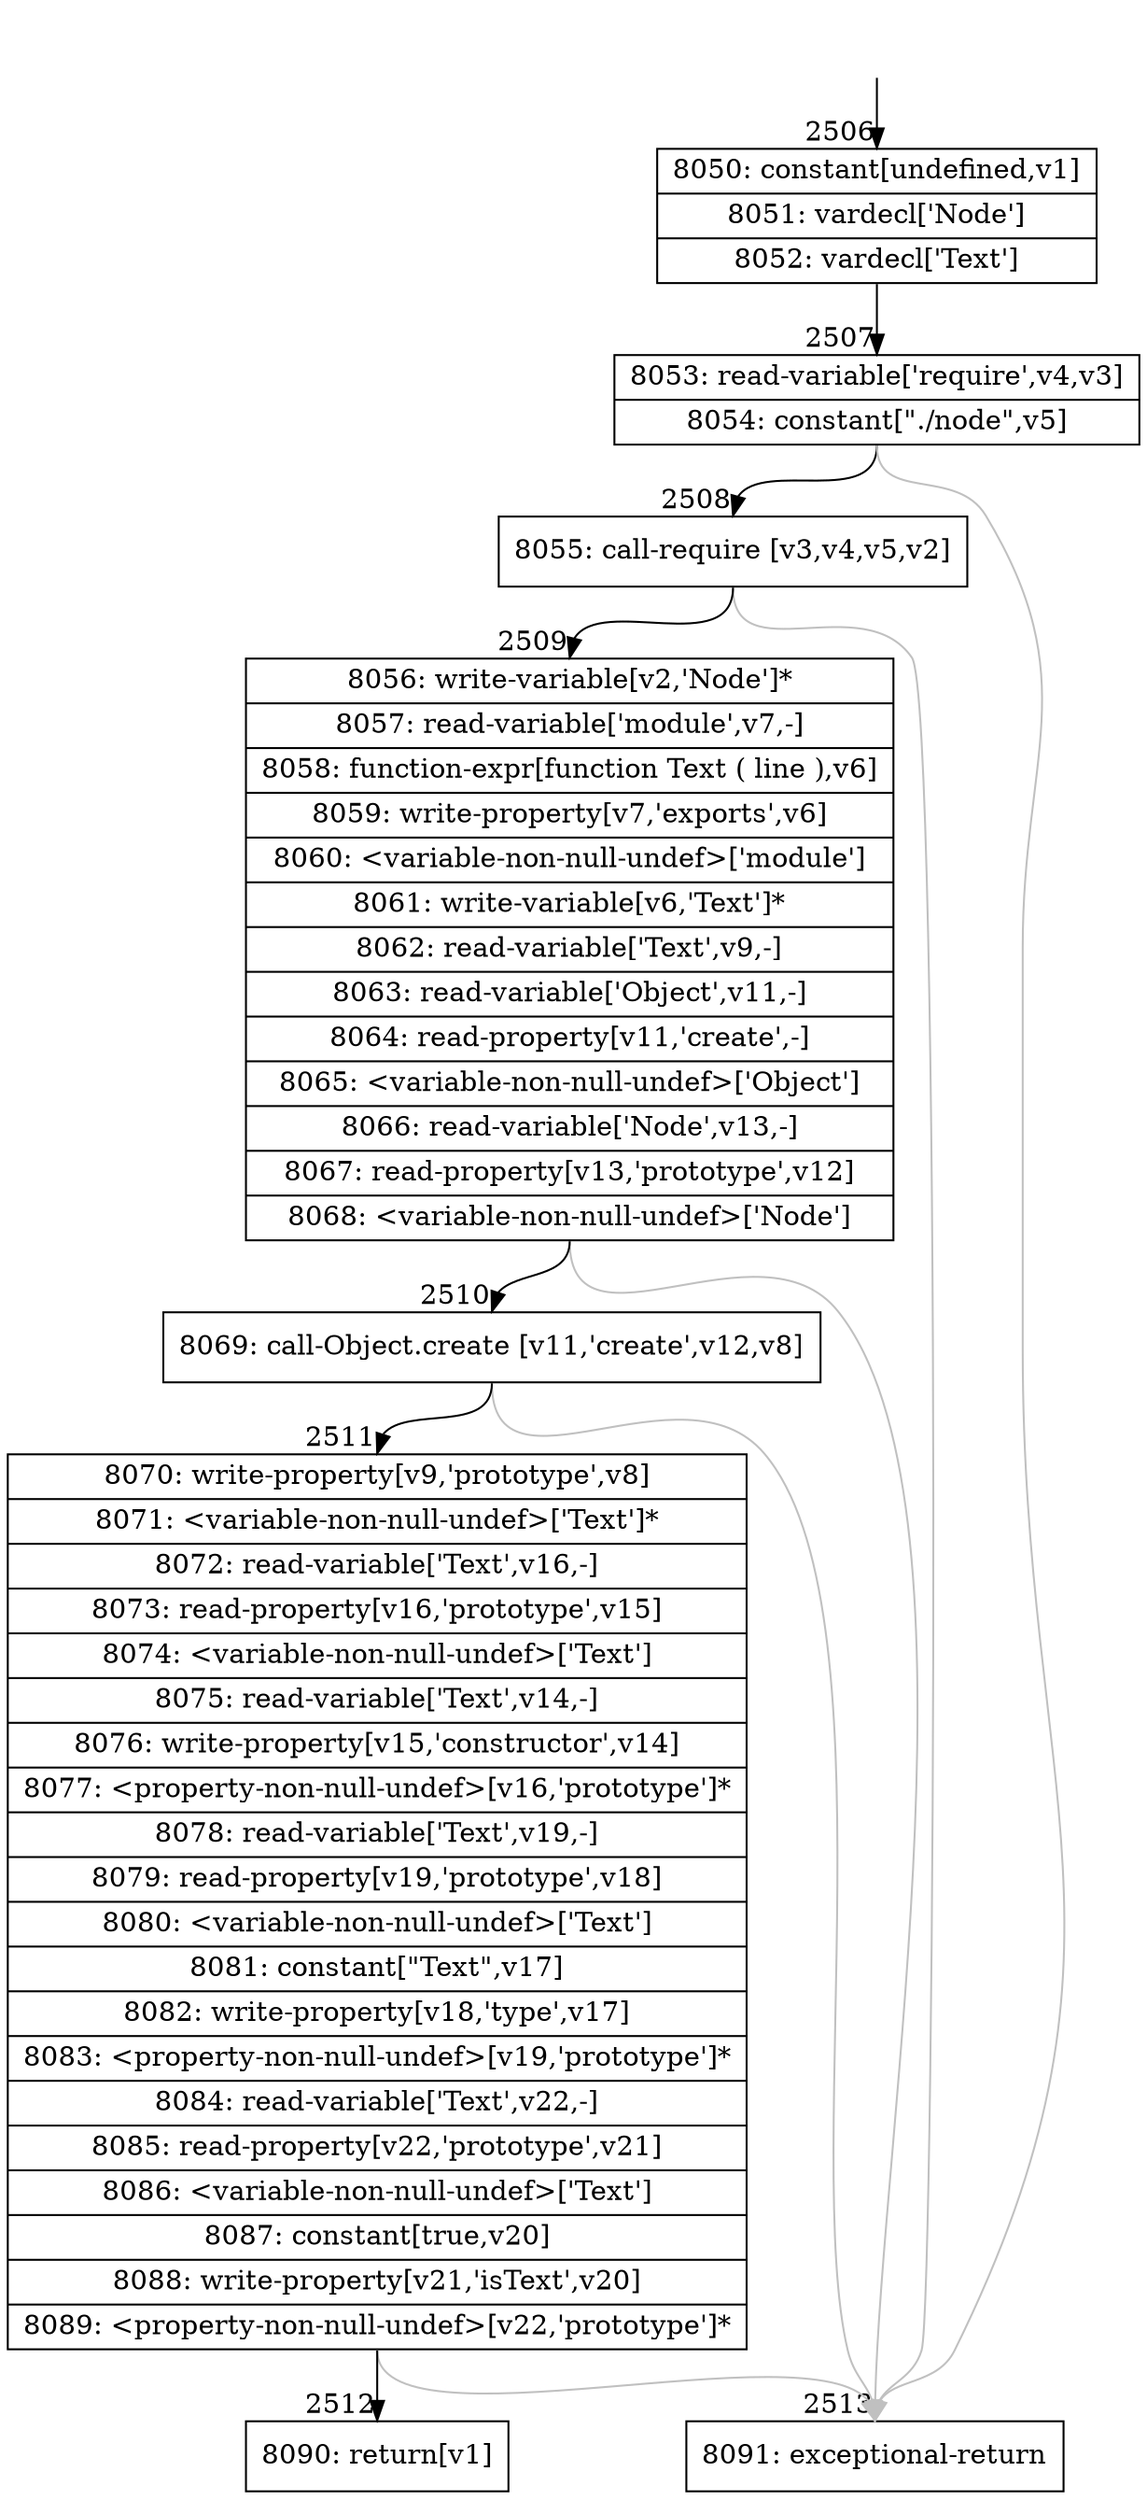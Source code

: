 digraph {
rankdir="TD"
BB_entry152[shape=none,label=""];
BB_entry152 -> BB2506 [tailport=s, headport=n, headlabel="    2506"]
BB2506 [shape=record label="{8050: constant[undefined,v1]|8051: vardecl['Node']|8052: vardecl['Text']}" ] 
BB2506 -> BB2507 [tailport=s, headport=n, headlabel="      2507"]
BB2507 [shape=record label="{8053: read-variable['require',v4,v3]|8054: constant[\"./node\",v5]}" ] 
BB2507 -> BB2508 [tailport=s, headport=n, headlabel="      2508"]
BB2507 -> BB2513 [tailport=s, headport=n, color=gray, headlabel="      2513"]
BB2508 [shape=record label="{8055: call-require [v3,v4,v5,v2]}" ] 
BB2508 -> BB2509 [tailport=s, headport=n, headlabel="      2509"]
BB2508 -> BB2513 [tailport=s, headport=n, color=gray]
BB2509 [shape=record label="{8056: write-variable[v2,'Node']*|8057: read-variable['module',v7,-]|8058: function-expr[function Text ( line ),v6]|8059: write-property[v7,'exports',v6]|8060: \<variable-non-null-undef\>['module']|8061: write-variable[v6,'Text']*|8062: read-variable['Text',v9,-]|8063: read-variable['Object',v11,-]|8064: read-property[v11,'create',-]|8065: \<variable-non-null-undef\>['Object']|8066: read-variable['Node',v13,-]|8067: read-property[v13,'prototype',v12]|8068: \<variable-non-null-undef\>['Node']}" ] 
BB2509 -> BB2510 [tailport=s, headport=n, headlabel="      2510"]
BB2509 -> BB2513 [tailport=s, headport=n, color=gray]
BB2510 [shape=record label="{8069: call-Object.create [v11,'create',v12,v8]}" ] 
BB2510 -> BB2511 [tailport=s, headport=n, headlabel="      2511"]
BB2510 -> BB2513 [tailport=s, headport=n, color=gray]
BB2511 [shape=record label="{8070: write-property[v9,'prototype',v8]|8071: \<variable-non-null-undef\>['Text']*|8072: read-variable['Text',v16,-]|8073: read-property[v16,'prototype',v15]|8074: \<variable-non-null-undef\>['Text']|8075: read-variable['Text',v14,-]|8076: write-property[v15,'constructor',v14]|8077: \<property-non-null-undef\>[v16,'prototype']*|8078: read-variable['Text',v19,-]|8079: read-property[v19,'prototype',v18]|8080: \<variable-non-null-undef\>['Text']|8081: constant[\"Text\",v17]|8082: write-property[v18,'type',v17]|8083: \<property-non-null-undef\>[v19,'prototype']*|8084: read-variable['Text',v22,-]|8085: read-property[v22,'prototype',v21]|8086: \<variable-non-null-undef\>['Text']|8087: constant[true,v20]|8088: write-property[v21,'isText',v20]|8089: \<property-non-null-undef\>[v22,'prototype']*}" ] 
BB2511 -> BB2512 [tailport=s, headport=n, headlabel="      2512"]
BB2511 -> BB2513 [tailport=s, headport=n, color=gray]
BB2512 [shape=record label="{8090: return[v1]}" ] 
BB2513 [shape=record label="{8091: exceptional-return}" ] 
//#$~ 2741
}
